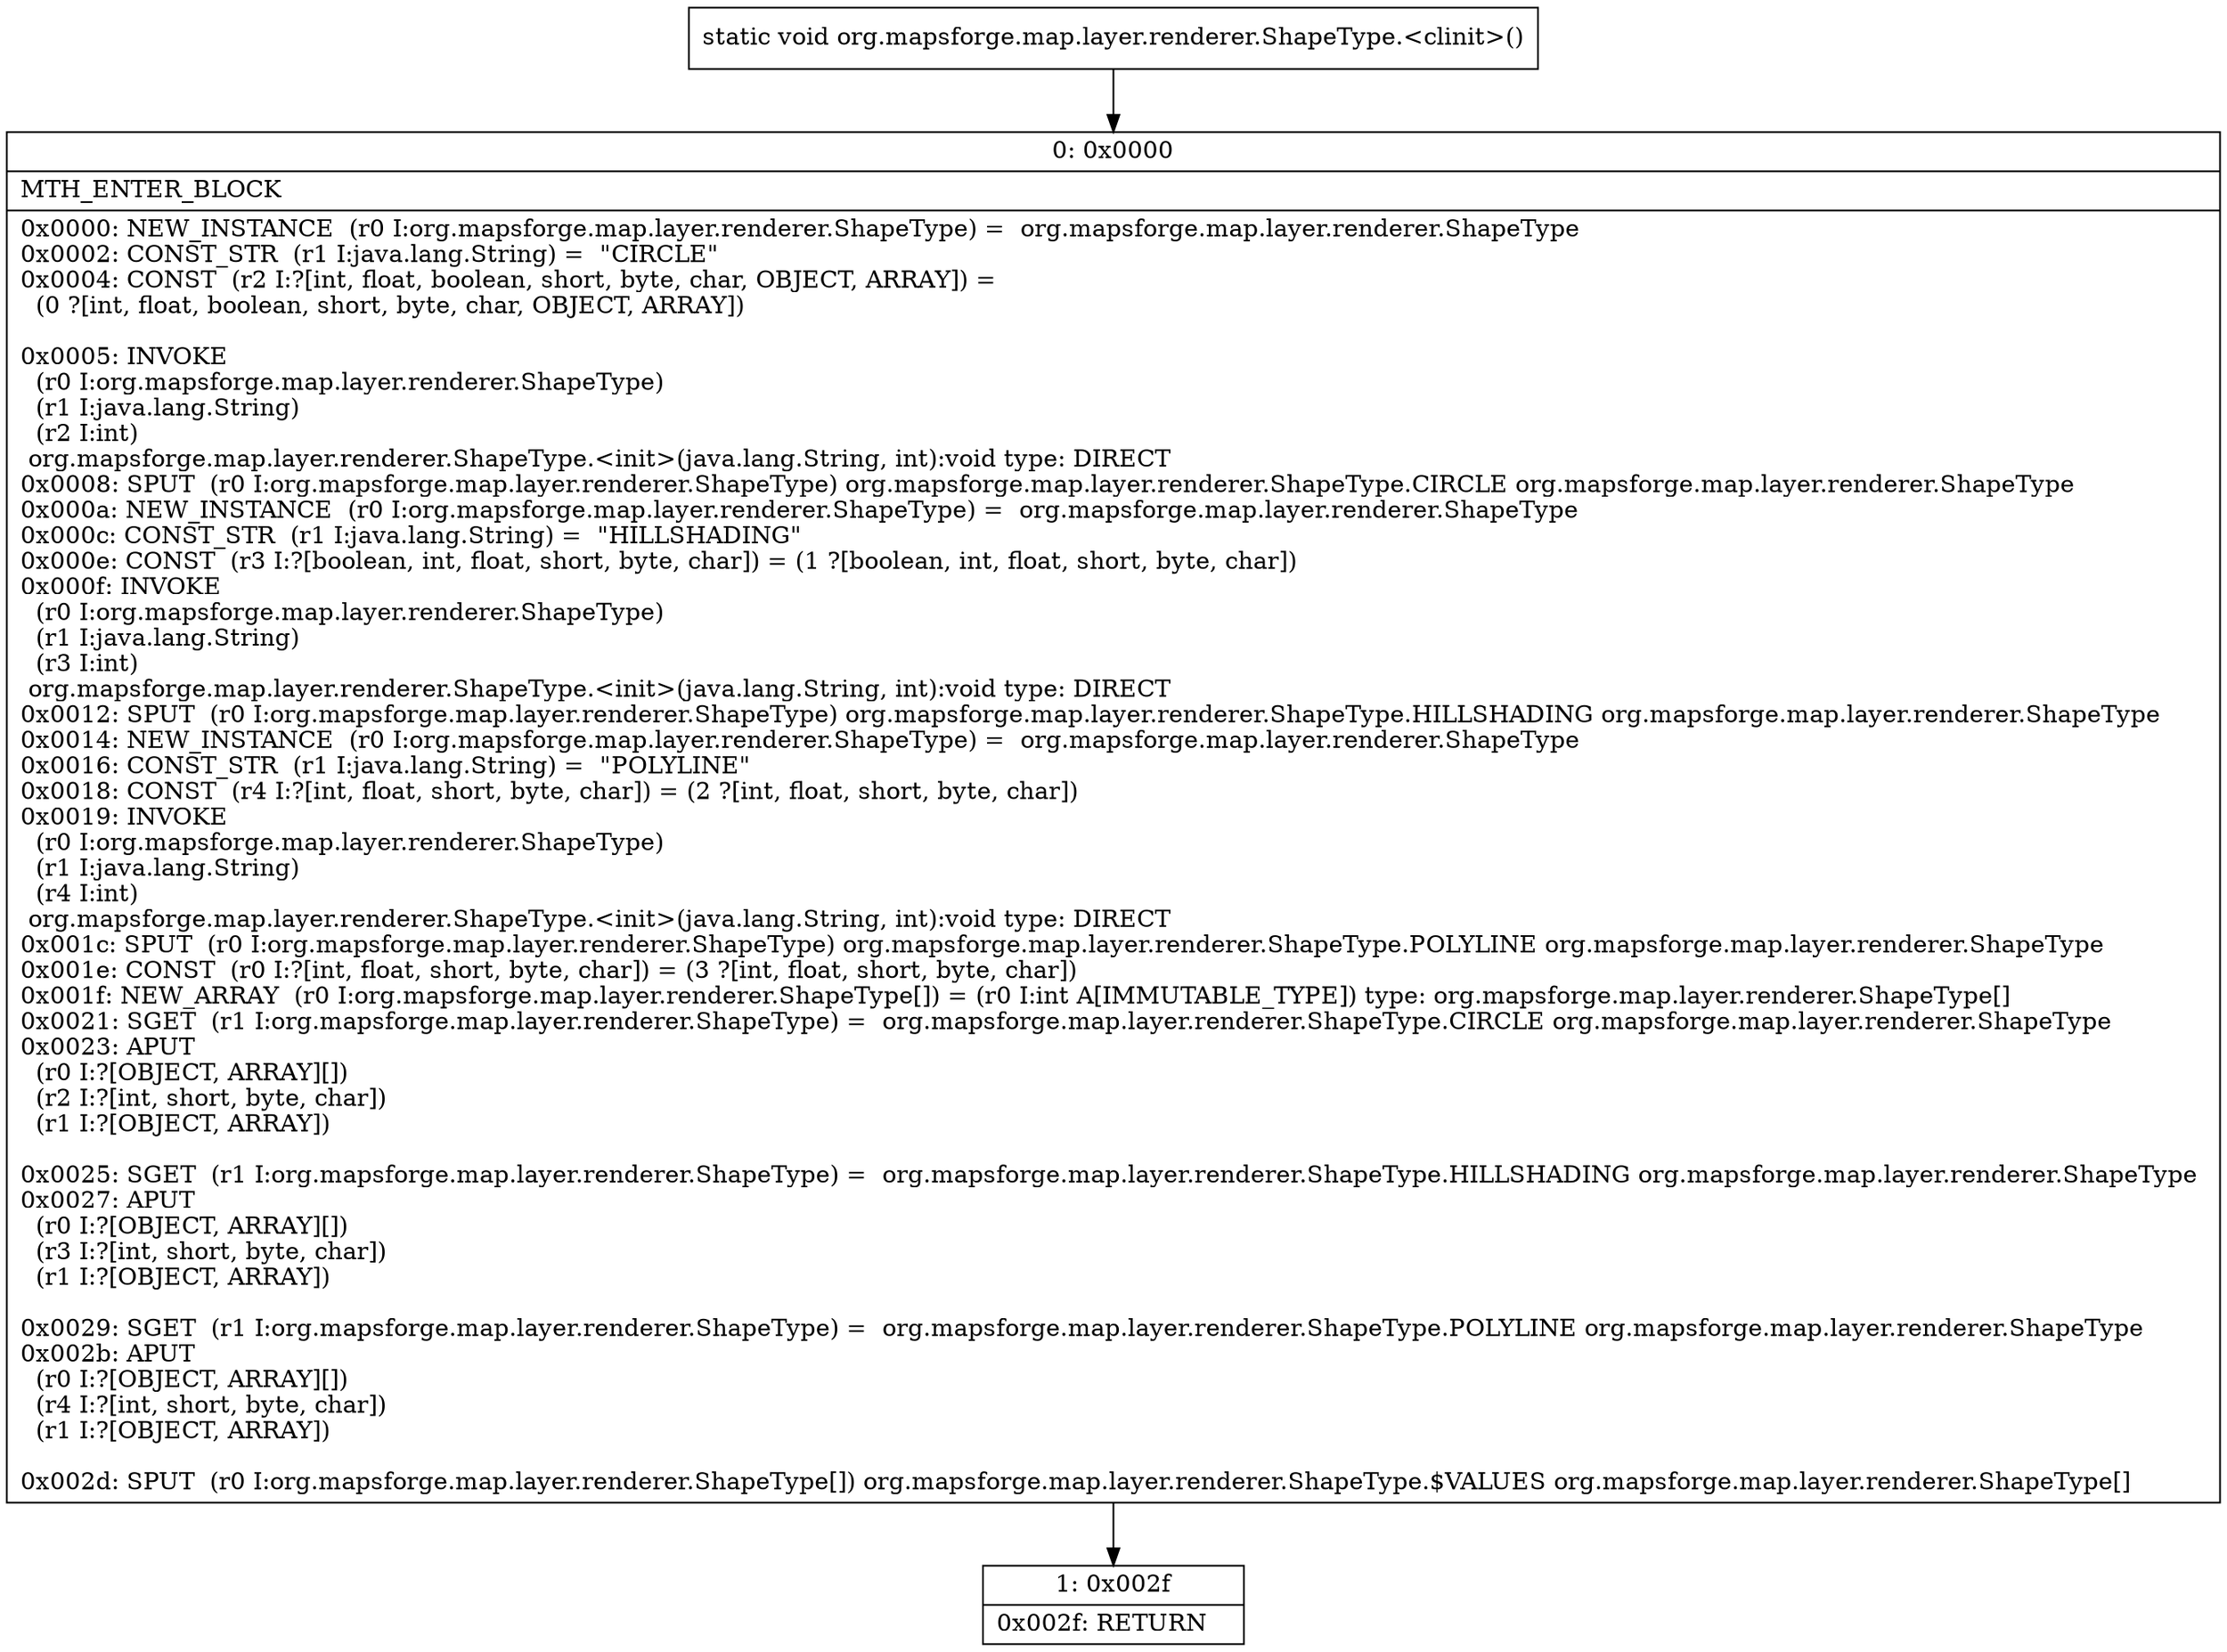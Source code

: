 digraph "CFG fororg.mapsforge.map.layer.renderer.ShapeType.\<clinit\>()V" {
Node_0 [shape=record,label="{0\:\ 0x0000|MTH_ENTER_BLOCK\l|0x0000: NEW_INSTANCE  (r0 I:org.mapsforge.map.layer.renderer.ShapeType) =  org.mapsforge.map.layer.renderer.ShapeType \l0x0002: CONST_STR  (r1 I:java.lang.String) =  \"CIRCLE\" \l0x0004: CONST  (r2 I:?[int, float, boolean, short, byte, char, OBJECT, ARRAY]) = \l  (0 ?[int, float, boolean, short, byte, char, OBJECT, ARRAY])\l \l0x0005: INVOKE  \l  (r0 I:org.mapsforge.map.layer.renderer.ShapeType)\l  (r1 I:java.lang.String)\l  (r2 I:int)\l org.mapsforge.map.layer.renderer.ShapeType.\<init\>(java.lang.String, int):void type: DIRECT \l0x0008: SPUT  (r0 I:org.mapsforge.map.layer.renderer.ShapeType) org.mapsforge.map.layer.renderer.ShapeType.CIRCLE org.mapsforge.map.layer.renderer.ShapeType \l0x000a: NEW_INSTANCE  (r0 I:org.mapsforge.map.layer.renderer.ShapeType) =  org.mapsforge.map.layer.renderer.ShapeType \l0x000c: CONST_STR  (r1 I:java.lang.String) =  \"HILLSHADING\" \l0x000e: CONST  (r3 I:?[boolean, int, float, short, byte, char]) = (1 ?[boolean, int, float, short, byte, char]) \l0x000f: INVOKE  \l  (r0 I:org.mapsforge.map.layer.renderer.ShapeType)\l  (r1 I:java.lang.String)\l  (r3 I:int)\l org.mapsforge.map.layer.renderer.ShapeType.\<init\>(java.lang.String, int):void type: DIRECT \l0x0012: SPUT  (r0 I:org.mapsforge.map.layer.renderer.ShapeType) org.mapsforge.map.layer.renderer.ShapeType.HILLSHADING org.mapsforge.map.layer.renderer.ShapeType \l0x0014: NEW_INSTANCE  (r0 I:org.mapsforge.map.layer.renderer.ShapeType) =  org.mapsforge.map.layer.renderer.ShapeType \l0x0016: CONST_STR  (r1 I:java.lang.String) =  \"POLYLINE\" \l0x0018: CONST  (r4 I:?[int, float, short, byte, char]) = (2 ?[int, float, short, byte, char]) \l0x0019: INVOKE  \l  (r0 I:org.mapsforge.map.layer.renderer.ShapeType)\l  (r1 I:java.lang.String)\l  (r4 I:int)\l org.mapsforge.map.layer.renderer.ShapeType.\<init\>(java.lang.String, int):void type: DIRECT \l0x001c: SPUT  (r0 I:org.mapsforge.map.layer.renderer.ShapeType) org.mapsforge.map.layer.renderer.ShapeType.POLYLINE org.mapsforge.map.layer.renderer.ShapeType \l0x001e: CONST  (r0 I:?[int, float, short, byte, char]) = (3 ?[int, float, short, byte, char]) \l0x001f: NEW_ARRAY  (r0 I:org.mapsforge.map.layer.renderer.ShapeType[]) = (r0 I:int A[IMMUTABLE_TYPE]) type: org.mapsforge.map.layer.renderer.ShapeType[] \l0x0021: SGET  (r1 I:org.mapsforge.map.layer.renderer.ShapeType) =  org.mapsforge.map.layer.renderer.ShapeType.CIRCLE org.mapsforge.map.layer.renderer.ShapeType \l0x0023: APUT  \l  (r0 I:?[OBJECT, ARRAY][])\l  (r2 I:?[int, short, byte, char])\l  (r1 I:?[OBJECT, ARRAY])\l \l0x0025: SGET  (r1 I:org.mapsforge.map.layer.renderer.ShapeType) =  org.mapsforge.map.layer.renderer.ShapeType.HILLSHADING org.mapsforge.map.layer.renderer.ShapeType \l0x0027: APUT  \l  (r0 I:?[OBJECT, ARRAY][])\l  (r3 I:?[int, short, byte, char])\l  (r1 I:?[OBJECT, ARRAY])\l \l0x0029: SGET  (r1 I:org.mapsforge.map.layer.renderer.ShapeType) =  org.mapsforge.map.layer.renderer.ShapeType.POLYLINE org.mapsforge.map.layer.renderer.ShapeType \l0x002b: APUT  \l  (r0 I:?[OBJECT, ARRAY][])\l  (r4 I:?[int, short, byte, char])\l  (r1 I:?[OBJECT, ARRAY])\l \l0x002d: SPUT  (r0 I:org.mapsforge.map.layer.renderer.ShapeType[]) org.mapsforge.map.layer.renderer.ShapeType.$VALUES org.mapsforge.map.layer.renderer.ShapeType[] \l}"];
Node_1 [shape=record,label="{1\:\ 0x002f|0x002f: RETURN   \l}"];
MethodNode[shape=record,label="{static void org.mapsforge.map.layer.renderer.ShapeType.\<clinit\>() }"];
MethodNode -> Node_0;
Node_0 -> Node_1;
}

